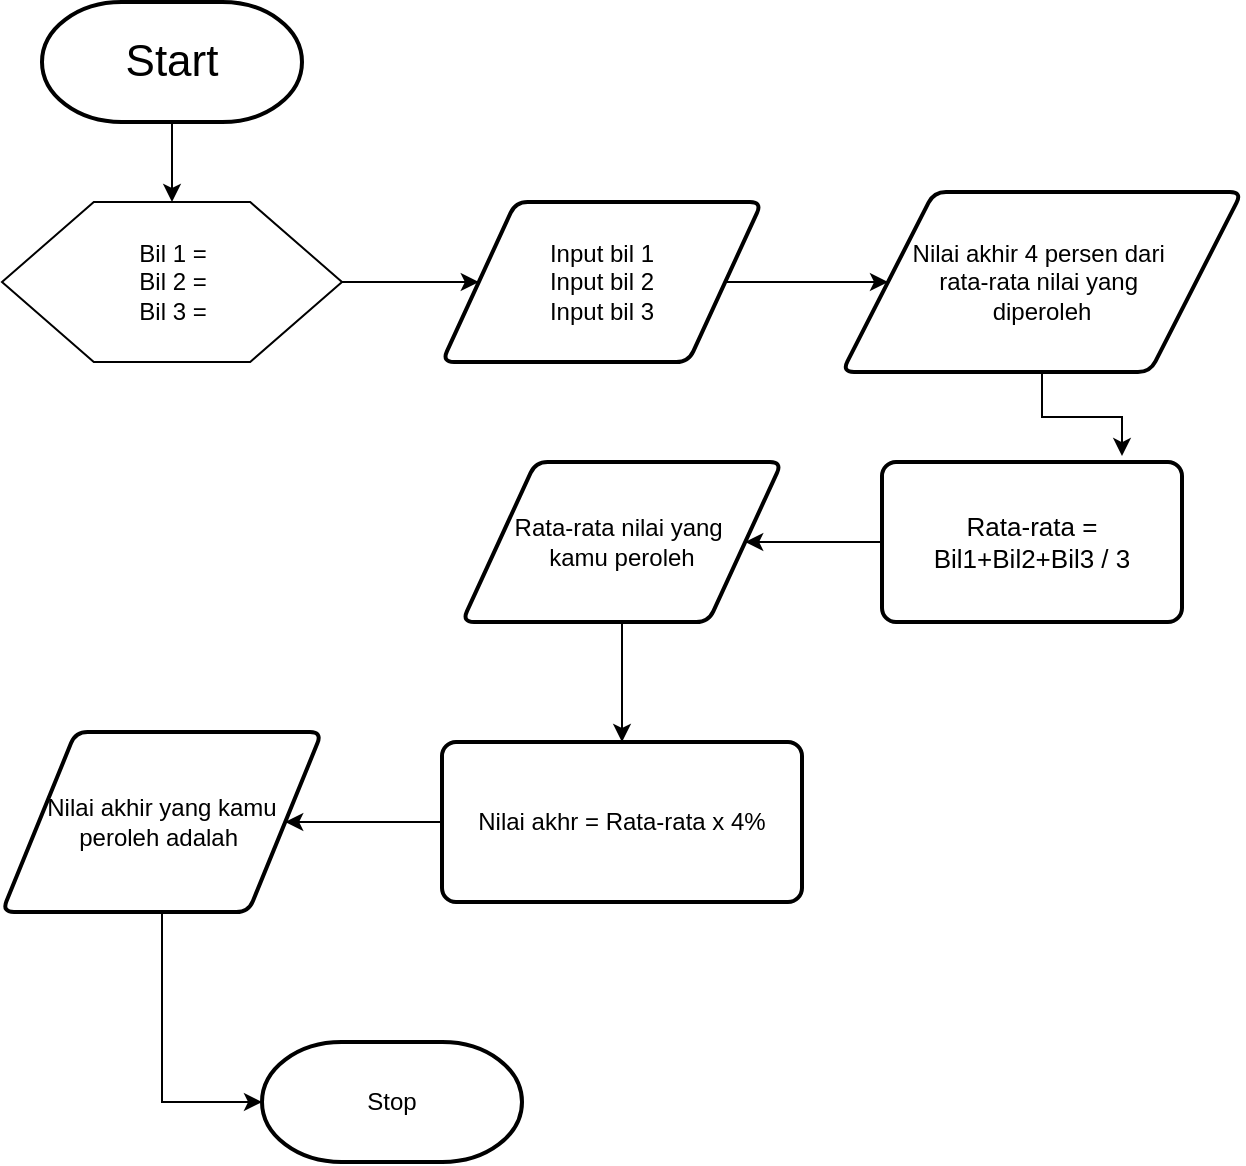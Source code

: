 <mxfile version="13.7.9" type="github">
  <diagram id="zJP5AcSW6nV16gBcvCBX" name="Page-1">
    <mxGraphModel dx="868" dy="482" grid="1" gridSize="10" guides="1" tooltips="1" connect="1" arrows="1" fold="1" page="1" pageScale="1" pageWidth="827" pageHeight="1169" math="0" shadow="0">
      <root>
        <mxCell id="0" />
        <mxCell id="1" parent="0" />
        <mxCell id="vADJVgBltOPABnp0sNd9-5" style="edgeStyle=orthogonalEdgeStyle;rounded=0;orthogonalLoop=1;jettySize=auto;html=1;" edge="1" parent="1" source="vADJVgBltOPABnp0sNd9-2">
          <mxGeometry relative="1" as="geometry">
            <mxPoint x="135" y="120" as="targetPoint" />
          </mxGeometry>
        </mxCell>
        <mxCell id="vADJVgBltOPABnp0sNd9-2" value="&lt;font style=&quot;font-size: 22px&quot;&gt;Start&lt;/font&gt;" style="strokeWidth=2;html=1;shape=mxgraph.flowchart.terminator;whiteSpace=wrap;" vertex="1" parent="1">
          <mxGeometry x="70" y="20" width="130" height="60" as="geometry" />
        </mxCell>
        <mxCell id="vADJVgBltOPABnp0sNd9-7" style="edgeStyle=orthogonalEdgeStyle;rounded=0;orthogonalLoop=1;jettySize=auto;html=1;entryX=0;entryY=0.5;entryDx=0;entryDy=0;" edge="1" parent="1" source="vADJVgBltOPABnp0sNd9-6" target="vADJVgBltOPABnp0sNd9-8">
          <mxGeometry relative="1" as="geometry">
            <mxPoint x="280" y="160" as="targetPoint" />
          </mxGeometry>
        </mxCell>
        <mxCell id="vADJVgBltOPABnp0sNd9-6" value="Bil 1 =&lt;br&gt;Bil 2 =&lt;br&gt;Bil 3 =" style="verticalLabelPosition=middle;verticalAlign=middle;html=1;shape=hexagon;perimeter=hexagonPerimeter2;arcSize=6;size=0.27;labelPosition=center;align=center;" vertex="1" parent="1">
          <mxGeometry x="50" y="120" width="170" height="80" as="geometry" />
        </mxCell>
        <mxCell id="vADJVgBltOPABnp0sNd9-10" style="edgeStyle=orthogonalEdgeStyle;rounded=0;orthogonalLoop=1;jettySize=auto;html=1;" edge="1" parent="1" source="vADJVgBltOPABnp0sNd9-8" target="vADJVgBltOPABnp0sNd9-11">
          <mxGeometry relative="1" as="geometry">
            <mxPoint x="480" y="160" as="targetPoint" />
          </mxGeometry>
        </mxCell>
        <mxCell id="vADJVgBltOPABnp0sNd9-8" value="Input bil 1&lt;br&gt;Input bil 2&lt;br&gt;Input bil 3" style="shape=parallelogram;html=1;strokeWidth=2;perimeter=parallelogramPerimeter;whiteSpace=wrap;rounded=1;arcSize=12;size=0.23;" vertex="1" parent="1">
          <mxGeometry x="270" y="120" width="160" height="80" as="geometry" />
        </mxCell>
        <mxCell id="vADJVgBltOPABnp0sNd9-16" value="" style="edgeStyle=orthogonalEdgeStyle;rounded=0;orthogonalLoop=1;jettySize=auto;html=1;entryX=0.8;entryY=-0.037;entryDx=0;entryDy=0;entryPerimeter=0;" edge="1" parent="1" source="vADJVgBltOPABnp0sNd9-11" target="vADJVgBltOPABnp0sNd9-12">
          <mxGeometry relative="1" as="geometry" />
        </mxCell>
        <mxCell id="vADJVgBltOPABnp0sNd9-11" value="Nilai akhir 4 persen dari&amp;nbsp;&lt;br&gt;rata-rata nilai yang&amp;nbsp;&lt;br&gt;diperoleh" style="shape=parallelogram;html=1;strokeWidth=2;perimeter=parallelogramPerimeter;whiteSpace=wrap;rounded=1;arcSize=12;size=0.23;" vertex="1" parent="1">
          <mxGeometry x="470" y="115" width="200" height="90" as="geometry" />
        </mxCell>
        <mxCell id="vADJVgBltOPABnp0sNd9-19" value="" style="edgeStyle=orthogonalEdgeStyle;rounded=0;orthogonalLoop=1;jettySize=auto;html=1;" edge="1" parent="1" source="vADJVgBltOPABnp0sNd9-12" target="vADJVgBltOPABnp0sNd9-18">
          <mxGeometry relative="1" as="geometry" />
        </mxCell>
        <mxCell id="vADJVgBltOPABnp0sNd9-12" value="&lt;font style=&quot;font-size: 13px&quot;&gt;Rata-rata = Bil1+Bil2+Bil3 / 3&lt;/font&gt;" style="rounded=1;whiteSpace=wrap;html=1;absoluteArcSize=1;arcSize=14;strokeWidth=2;" vertex="1" parent="1">
          <mxGeometry x="490" y="250" width="150" height="80" as="geometry" />
        </mxCell>
        <mxCell id="vADJVgBltOPABnp0sNd9-21" value="" style="edgeStyle=orthogonalEdgeStyle;rounded=0;orthogonalLoop=1;jettySize=auto;html=1;" edge="1" parent="1" source="vADJVgBltOPABnp0sNd9-18" target="vADJVgBltOPABnp0sNd9-20">
          <mxGeometry relative="1" as="geometry" />
        </mxCell>
        <mxCell id="vADJVgBltOPABnp0sNd9-18" value="Rata-rata nilai yang&amp;nbsp;&lt;br&gt;kamu peroleh" style="shape=parallelogram;html=1;strokeWidth=2;perimeter=parallelogramPerimeter;whiteSpace=wrap;rounded=1;arcSize=12;size=0.23;" vertex="1" parent="1">
          <mxGeometry x="280" y="250" width="160" height="80" as="geometry" />
        </mxCell>
        <mxCell id="vADJVgBltOPABnp0sNd9-23" value="" style="edgeStyle=orthogonalEdgeStyle;rounded=0;orthogonalLoop=1;jettySize=auto;html=1;" edge="1" parent="1" source="vADJVgBltOPABnp0sNd9-20" target="vADJVgBltOPABnp0sNd9-22">
          <mxGeometry relative="1" as="geometry" />
        </mxCell>
        <mxCell id="vADJVgBltOPABnp0sNd9-20" value="Nilai akhr = Rata-rata x 4%" style="rounded=1;whiteSpace=wrap;html=1;absoluteArcSize=1;arcSize=14;strokeWidth=2;" vertex="1" parent="1">
          <mxGeometry x="270" y="390" width="180" height="80" as="geometry" />
        </mxCell>
        <mxCell id="vADJVgBltOPABnp0sNd9-25" style="edgeStyle=orthogonalEdgeStyle;rounded=0;orthogonalLoop=1;jettySize=auto;html=1;entryX=0;entryY=0.5;entryDx=0;entryDy=0;entryPerimeter=0;" edge="1" parent="1" source="vADJVgBltOPABnp0sNd9-22" target="vADJVgBltOPABnp0sNd9-24">
          <mxGeometry relative="1" as="geometry">
            <mxPoint x="130" y="570" as="targetPoint" />
          </mxGeometry>
        </mxCell>
        <mxCell id="vADJVgBltOPABnp0sNd9-22" value="Nilai akhir yang kamu peroleh adalah&amp;nbsp;" style="shape=parallelogram;html=1;strokeWidth=2;perimeter=parallelogramPerimeter;whiteSpace=wrap;rounded=1;arcSize=12;size=0.23;" vertex="1" parent="1">
          <mxGeometry x="50" y="385" width="160" height="90" as="geometry" />
        </mxCell>
        <mxCell id="vADJVgBltOPABnp0sNd9-24" value="Stop" style="strokeWidth=2;html=1;shape=mxgraph.flowchart.terminator;whiteSpace=wrap;" vertex="1" parent="1">
          <mxGeometry x="180" y="540" width="130" height="60" as="geometry" />
        </mxCell>
      </root>
    </mxGraphModel>
  </diagram>
</mxfile>
